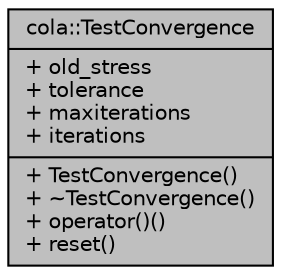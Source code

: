 digraph "cola::TestConvergence"
{
  edge [fontname="Helvetica",fontsize="10",labelfontname="Helvetica",labelfontsize="10"];
  node [fontname="Helvetica",fontsize="10",shape=record];
  Node1 [label="{cola::TestConvergence\n|+ old_stress\l+ tolerance\l+ maxiterations\l+ iterations\l|+ TestConvergence()\l+ ~TestConvergence()\l+ operator()()\l+ reset()\l}",height=0.2,width=0.4,color="black", fillcolor="grey75", style="filled" fontcolor="black"];
}
